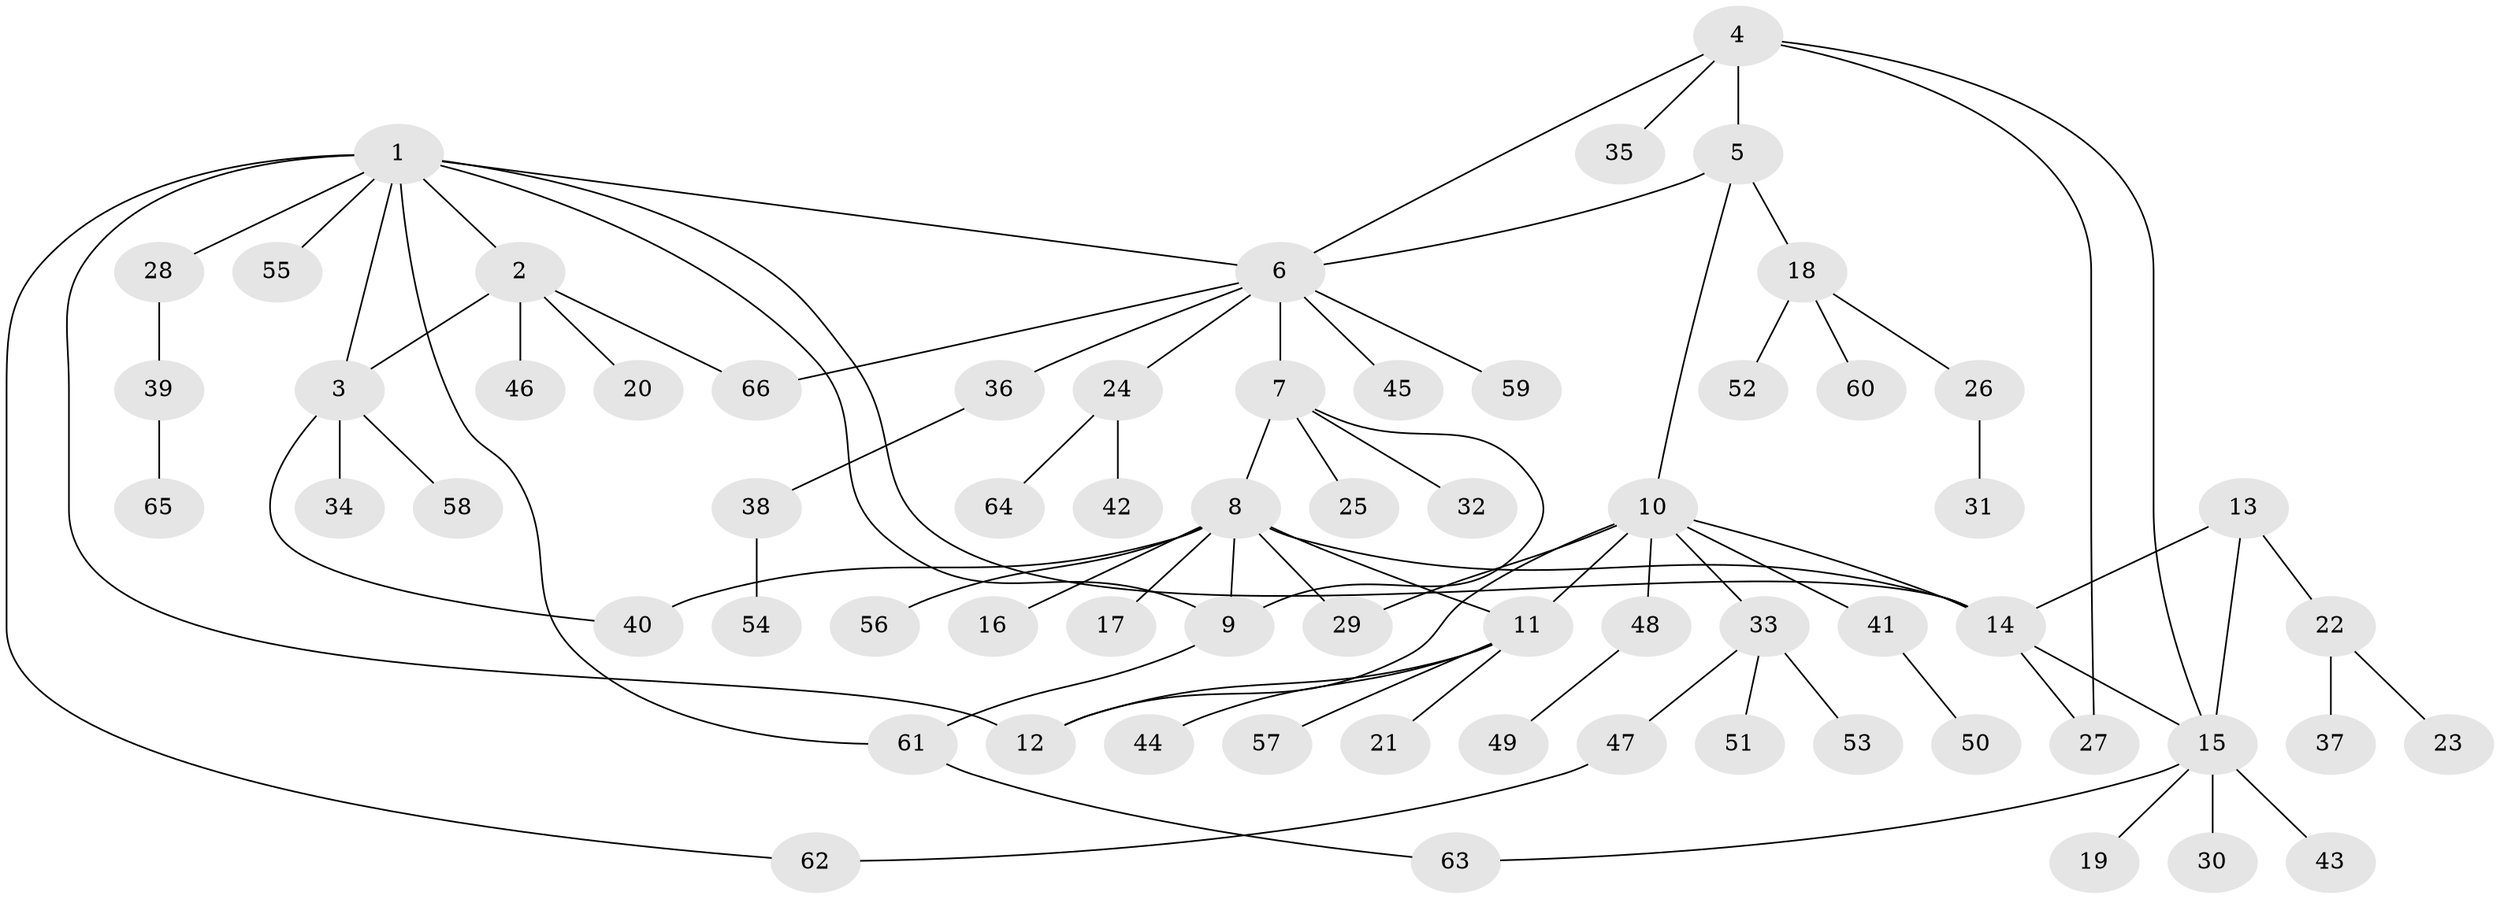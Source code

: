 // Generated by graph-tools (version 1.1) at 2025/26/03/09/25 03:26:41]
// undirected, 66 vertices, 83 edges
graph export_dot {
graph [start="1"]
  node [color=gray90,style=filled];
  1;
  2;
  3;
  4;
  5;
  6;
  7;
  8;
  9;
  10;
  11;
  12;
  13;
  14;
  15;
  16;
  17;
  18;
  19;
  20;
  21;
  22;
  23;
  24;
  25;
  26;
  27;
  28;
  29;
  30;
  31;
  32;
  33;
  34;
  35;
  36;
  37;
  38;
  39;
  40;
  41;
  42;
  43;
  44;
  45;
  46;
  47;
  48;
  49;
  50;
  51;
  52;
  53;
  54;
  55;
  56;
  57;
  58;
  59;
  60;
  61;
  62;
  63;
  64;
  65;
  66;
  1 -- 2;
  1 -- 3;
  1 -- 6;
  1 -- 9;
  1 -- 12;
  1 -- 14;
  1 -- 28;
  1 -- 55;
  1 -- 61;
  1 -- 62;
  2 -- 3;
  2 -- 20;
  2 -- 46;
  2 -- 66;
  3 -- 34;
  3 -- 40;
  3 -- 58;
  4 -- 5;
  4 -- 6;
  4 -- 15;
  4 -- 27;
  4 -- 35;
  5 -- 6;
  5 -- 10;
  5 -- 18;
  6 -- 7;
  6 -- 24;
  6 -- 36;
  6 -- 45;
  6 -- 59;
  6 -- 66;
  7 -- 8;
  7 -- 9;
  7 -- 25;
  7 -- 32;
  8 -- 9;
  8 -- 11;
  8 -- 14;
  8 -- 16;
  8 -- 17;
  8 -- 29;
  8 -- 40;
  8 -- 56;
  9 -- 61;
  10 -- 11;
  10 -- 12;
  10 -- 14;
  10 -- 29;
  10 -- 33;
  10 -- 41;
  10 -- 48;
  11 -- 12;
  11 -- 21;
  11 -- 44;
  11 -- 57;
  13 -- 14;
  13 -- 15;
  13 -- 22;
  14 -- 15;
  14 -- 27;
  15 -- 19;
  15 -- 30;
  15 -- 43;
  15 -- 63;
  18 -- 26;
  18 -- 52;
  18 -- 60;
  22 -- 23;
  22 -- 37;
  24 -- 42;
  24 -- 64;
  26 -- 31;
  28 -- 39;
  33 -- 47;
  33 -- 51;
  33 -- 53;
  36 -- 38;
  38 -- 54;
  39 -- 65;
  41 -- 50;
  47 -- 62;
  48 -- 49;
  61 -- 63;
}

